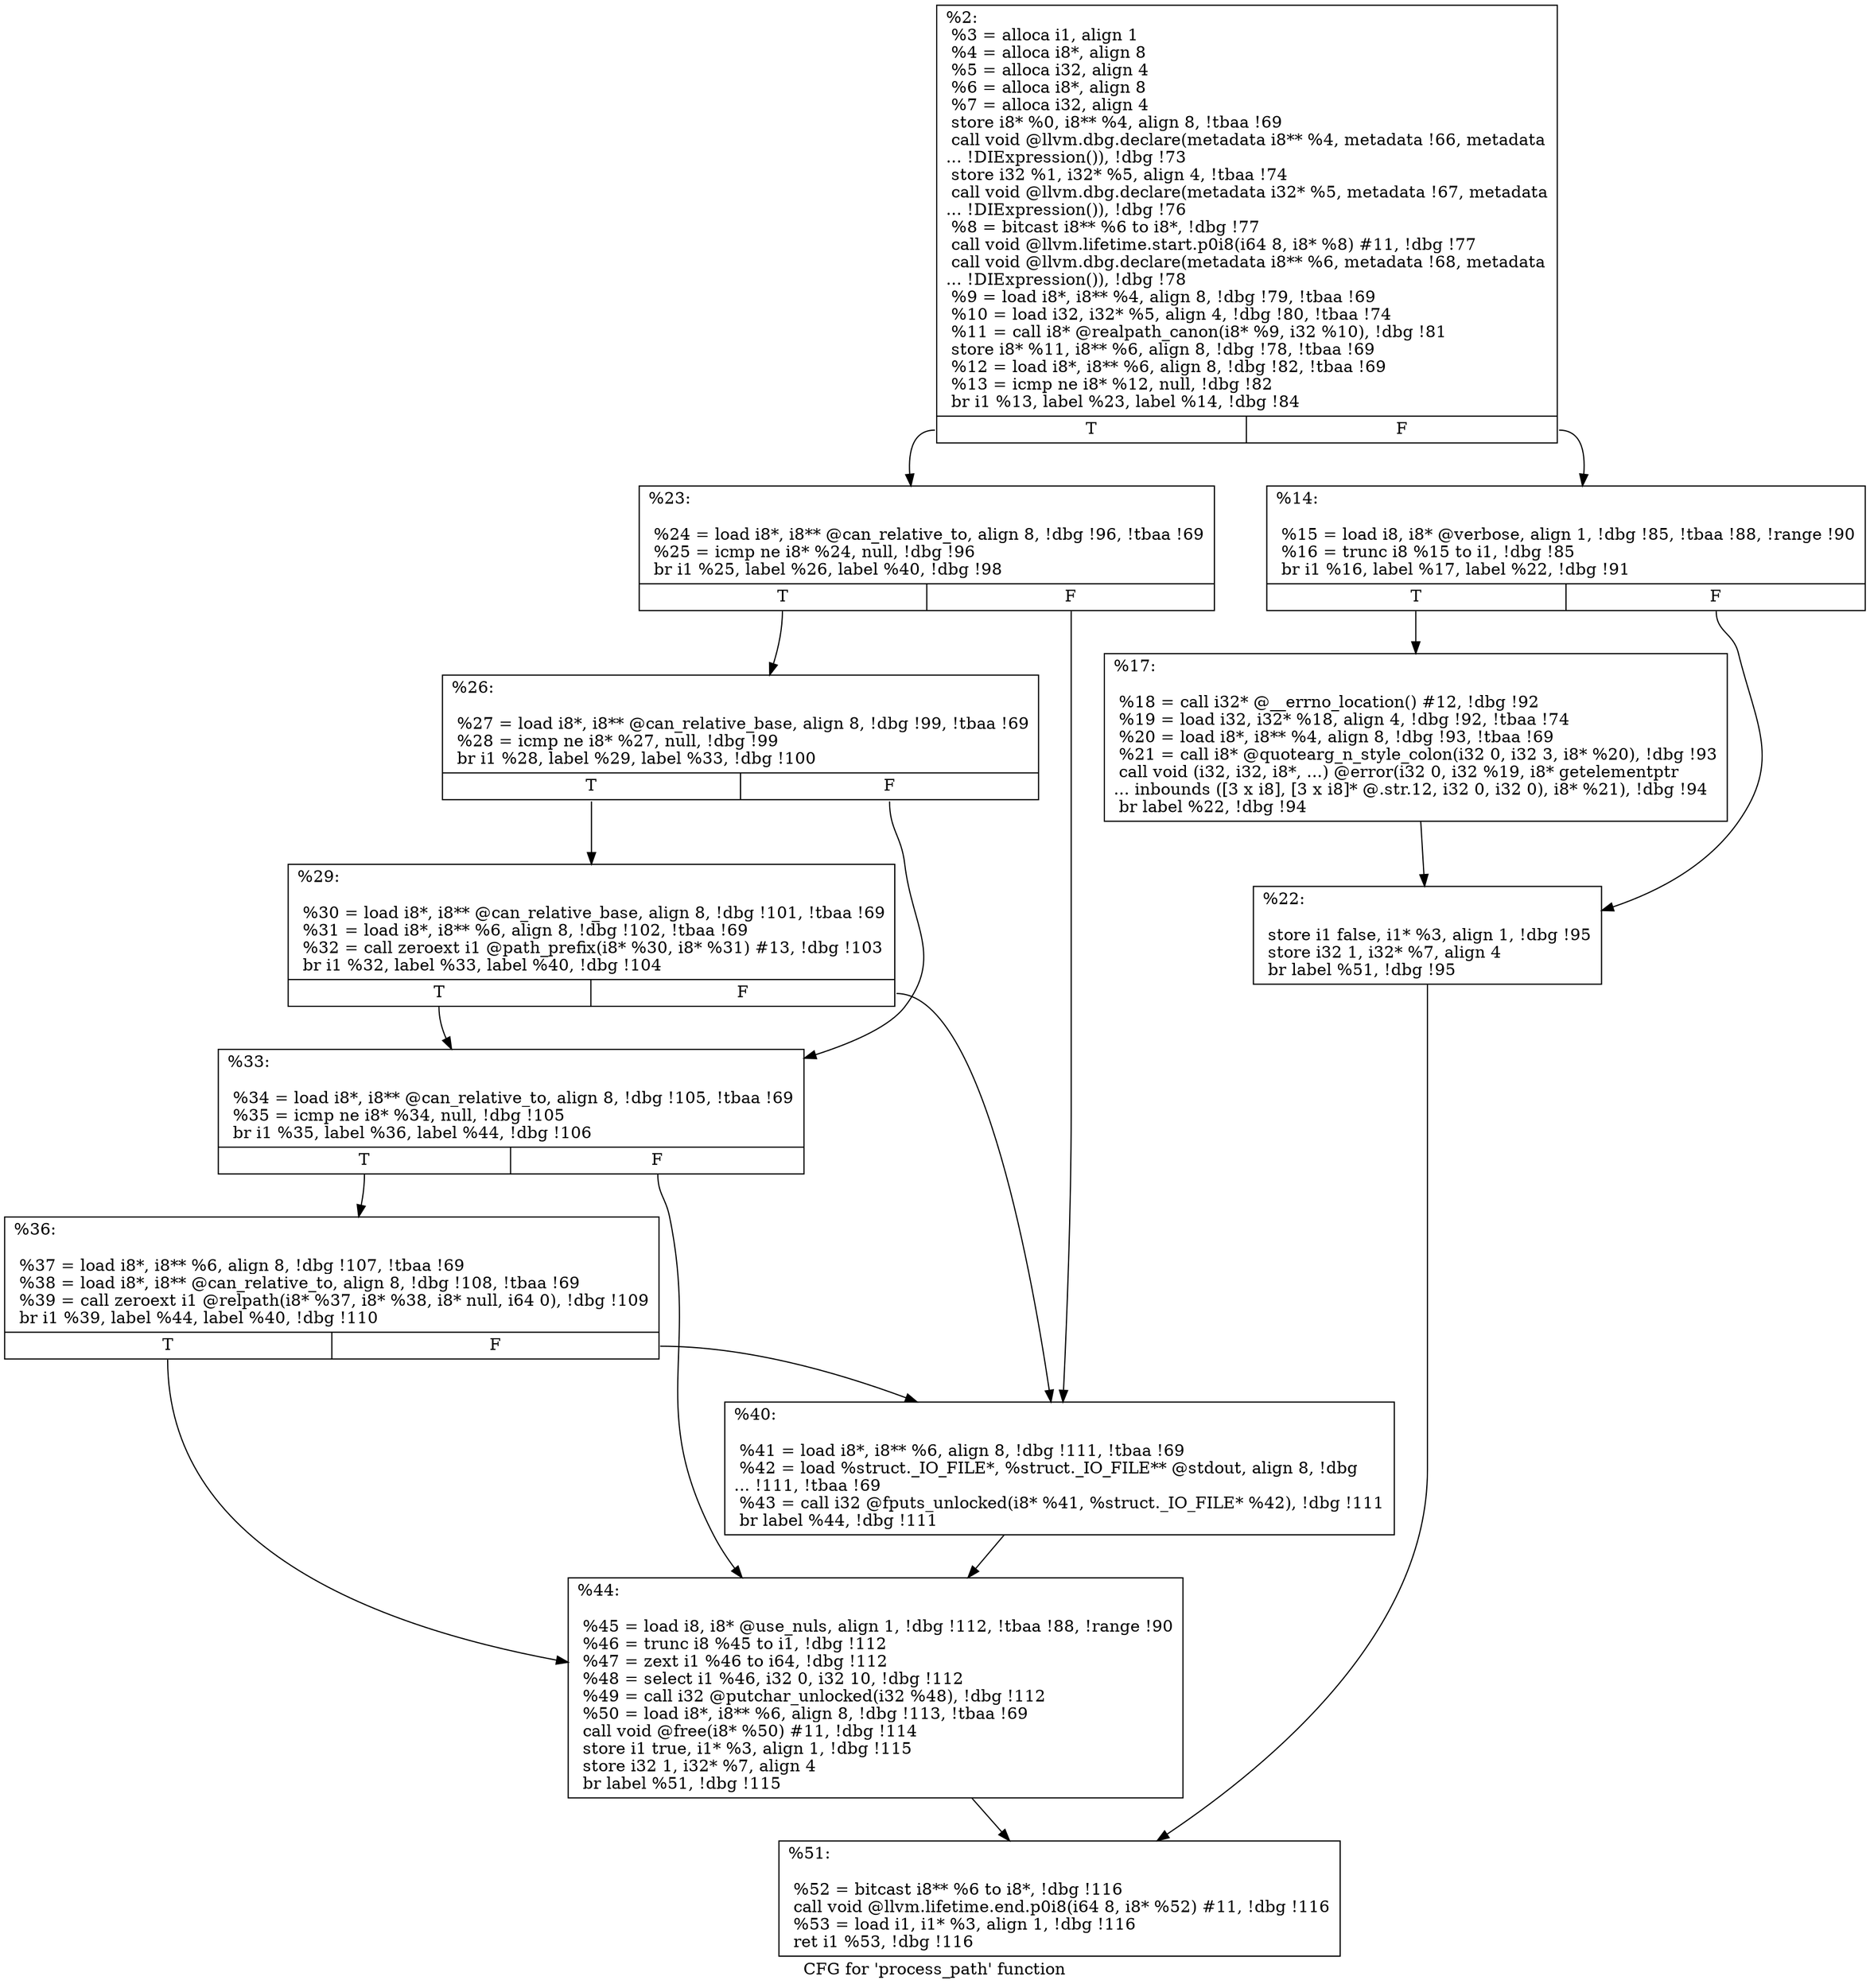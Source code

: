digraph "CFG for 'process_path' function" {
	label="CFG for 'process_path' function";

	Node0xc48430 [shape=record,label="{%2:\l  %3 = alloca i1, align 1\l  %4 = alloca i8*, align 8\l  %5 = alloca i32, align 4\l  %6 = alloca i8*, align 8\l  %7 = alloca i32, align 4\l  store i8* %0, i8** %4, align 8, !tbaa !69\l  call void @llvm.dbg.declare(metadata i8** %4, metadata !66, metadata\l... !DIExpression()), !dbg !73\l  store i32 %1, i32* %5, align 4, !tbaa !74\l  call void @llvm.dbg.declare(metadata i32* %5, metadata !67, metadata\l... !DIExpression()), !dbg !76\l  %8 = bitcast i8** %6 to i8*, !dbg !77\l  call void @llvm.lifetime.start.p0i8(i64 8, i8* %8) #11, !dbg !77\l  call void @llvm.dbg.declare(metadata i8** %6, metadata !68, metadata\l... !DIExpression()), !dbg !78\l  %9 = load i8*, i8** %4, align 8, !dbg !79, !tbaa !69\l  %10 = load i32, i32* %5, align 4, !dbg !80, !tbaa !74\l  %11 = call i8* @realpath_canon(i8* %9, i32 %10), !dbg !81\l  store i8* %11, i8** %6, align 8, !dbg !78, !tbaa !69\l  %12 = load i8*, i8** %6, align 8, !dbg !82, !tbaa !69\l  %13 = icmp ne i8* %12, null, !dbg !82\l  br i1 %13, label %23, label %14, !dbg !84\l|{<s0>T|<s1>F}}"];
	Node0xc48430:s0 -> Node0xc48640;
	Node0xc48430:s1 -> Node0xc48550;
	Node0xc48550 [shape=record,label="{%14:\l\l  %15 = load i8, i8* @verbose, align 1, !dbg !85, !tbaa !88, !range !90\l  %16 = trunc i8 %15 to i1, !dbg !85\l  br i1 %16, label %17, label %22, !dbg !91\l|{<s0>T|<s1>F}}"];
	Node0xc48550:s0 -> Node0xc485a0;
	Node0xc48550:s1 -> Node0xc485f0;
	Node0xc485a0 [shape=record,label="{%17:\l\l  %18 = call i32* @__errno_location() #12, !dbg !92\l  %19 = load i32, i32* %18, align 4, !dbg !92, !tbaa !74\l  %20 = load i8*, i8** %4, align 8, !dbg !93, !tbaa !69\l  %21 = call i8* @quotearg_n_style_colon(i32 0, i32 3, i8* %20), !dbg !93\l  call void (i32, i32, i8*, ...) @error(i32 0, i32 %19, i8* getelementptr\l... inbounds ([3 x i8], [3 x i8]* @.str.12, i32 0, i32 0), i8* %21), !dbg !94\l  br label %22, !dbg !94\l}"];
	Node0xc485a0 -> Node0xc485f0;
	Node0xc485f0 [shape=record,label="{%22:\l\l  store i1 false, i1* %3, align 1, !dbg !95\l  store i32 1, i32* %7, align 4\l  br label %51, !dbg !95\l}"];
	Node0xc485f0 -> Node0xc48870;
	Node0xc48640 [shape=record,label="{%23:\l\l  %24 = load i8*, i8** @can_relative_to, align 8, !dbg !96, !tbaa !69\l  %25 = icmp ne i8* %24, null, !dbg !96\l  br i1 %25, label %26, label %40, !dbg !98\l|{<s0>T|<s1>F}}"];
	Node0xc48640:s0 -> Node0xc48690;
	Node0xc48640:s1 -> Node0xc487d0;
	Node0xc48690 [shape=record,label="{%26:\l\l  %27 = load i8*, i8** @can_relative_base, align 8, !dbg !99, !tbaa !69\l  %28 = icmp ne i8* %27, null, !dbg !99\l  br i1 %28, label %29, label %33, !dbg !100\l|{<s0>T|<s1>F}}"];
	Node0xc48690:s0 -> Node0xc486e0;
	Node0xc48690:s1 -> Node0xc48730;
	Node0xc486e0 [shape=record,label="{%29:\l\l  %30 = load i8*, i8** @can_relative_base, align 8, !dbg !101, !tbaa !69\l  %31 = load i8*, i8** %6, align 8, !dbg !102, !tbaa !69\l  %32 = call zeroext i1 @path_prefix(i8* %30, i8* %31) #13, !dbg !103\l  br i1 %32, label %33, label %40, !dbg !104\l|{<s0>T|<s1>F}}"];
	Node0xc486e0:s0 -> Node0xc48730;
	Node0xc486e0:s1 -> Node0xc487d0;
	Node0xc48730 [shape=record,label="{%33:\l\l  %34 = load i8*, i8** @can_relative_to, align 8, !dbg !105, !tbaa !69\l  %35 = icmp ne i8* %34, null, !dbg !105\l  br i1 %35, label %36, label %44, !dbg !106\l|{<s0>T|<s1>F}}"];
	Node0xc48730:s0 -> Node0xc48780;
	Node0xc48730:s1 -> Node0xc48820;
	Node0xc48780 [shape=record,label="{%36:\l\l  %37 = load i8*, i8** %6, align 8, !dbg !107, !tbaa !69\l  %38 = load i8*, i8** @can_relative_to, align 8, !dbg !108, !tbaa !69\l  %39 = call zeroext i1 @relpath(i8* %37, i8* %38, i8* null, i64 0), !dbg !109\l  br i1 %39, label %44, label %40, !dbg !110\l|{<s0>T|<s1>F}}"];
	Node0xc48780:s0 -> Node0xc48820;
	Node0xc48780:s1 -> Node0xc487d0;
	Node0xc487d0 [shape=record,label="{%40:\l\l  %41 = load i8*, i8** %6, align 8, !dbg !111, !tbaa !69\l  %42 = load %struct._IO_FILE*, %struct._IO_FILE** @stdout, align 8, !dbg\l... !111, !tbaa !69\l  %43 = call i32 @fputs_unlocked(i8* %41, %struct._IO_FILE* %42), !dbg !111\l  br label %44, !dbg !111\l}"];
	Node0xc487d0 -> Node0xc48820;
	Node0xc48820 [shape=record,label="{%44:\l\l  %45 = load i8, i8* @use_nuls, align 1, !dbg !112, !tbaa !88, !range !90\l  %46 = trunc i8 %45 to i1, !dbg !112\l  %47 = zext i1 %46 to i64, !dbg !112\l  %48 = select i1 %46, i32 0, i32 10, !dbg !112\l  %49 = call i32 @putchar_unlocked(i32 %48), !dbg !112\l  %50 = load i8*, i8** %6, align 8, !dbg !113, !tbaa !69\l  call void @free(i8* %50) #11, !dbg !114\l  store i1 true, i1* %3, align 1, !dbg !115\l  store i32 1, i32* %7, align 4\l  br label %51, !dbg !115\l}"];
	Node0xc48820 -> Node0xc48870;
	Node0xc48870 [shape=record,label="{%51:\l\l  %52 = bitcast i8** %6 to i8*, !dbg !116\l  call void @llvm.lifetime.end.p0i8(i64 8, i8* %52) #11, !dbg !116\l  %53 = load i1, i1* %3, align 1, !dbg !116\l  ret i1 %53, !dbg !116\l}"];
}
